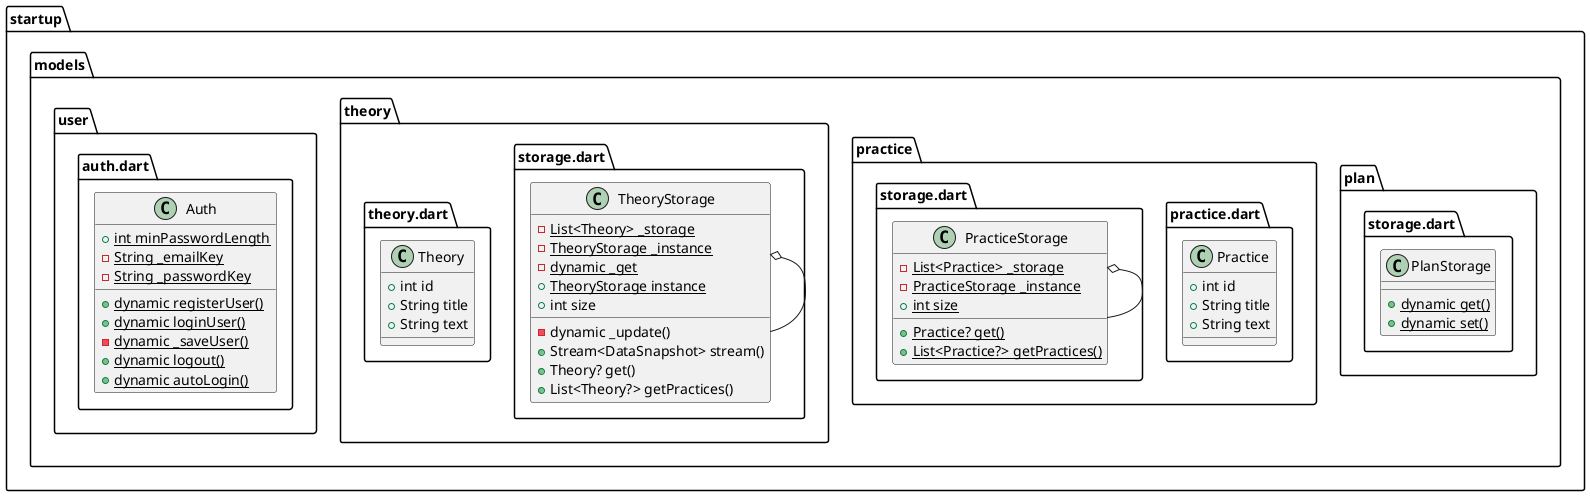 @startuml
set namespaceSeparator ::

class "startup::models::plan::storage.dart::PlanStorage" {
  {static} +dynamic get()
  {static} +dynamic set()
}

class "startup::models::practice::practice.dart::Practice" {
  +int id
  +String title
  +String text
}

class "startup::models::practice::storage.dart::PracticeStorage" {
  {static} -List<Practice> _storage
  {static} -PracticeStorage _instance
  {static} +int size
  {static} +Practice? get()
  {static} +List<Practice?> getPractices()
}

"startup::models::practice::storage.dart::PracticeStorage" o-- "startup::models::practice::storage.dart::PracticeStorage"

class "startup::models::theory::storage.dart::TheoryStorage" {
  {static} -List<Theory> _storage
  {static} -TheoryStorage _instance
  {static} -dynamic _get
  {static} +TheoryStorage instance
  +int size
  -dynamic _update()
  +Stream<DataSnapshot> stream()
  +Theory? get()
  +List<Theory?> getPractices()
}

"startup::models::theory::storage.dart::TheoryStorage" o-- "startup::models::theory::storage.dart::TheoryStorage"

class "startup::models::theory::theory.dart::Theory" {
  +int id
  +String title
  +String text
}

class "startup::models::user::auth.dart::Auth" {
  {static} +int minPasswordLength
  {static} -String _emailKey
  {static} -String _passwordKey
  {static} +dynamic registerUser()
  {static} +dynamic loginUser()
  {static} -dynamic _saveUser()
  {static} +dynamic logout()
  {static} +dynamic autoLogin()
}


@enduml